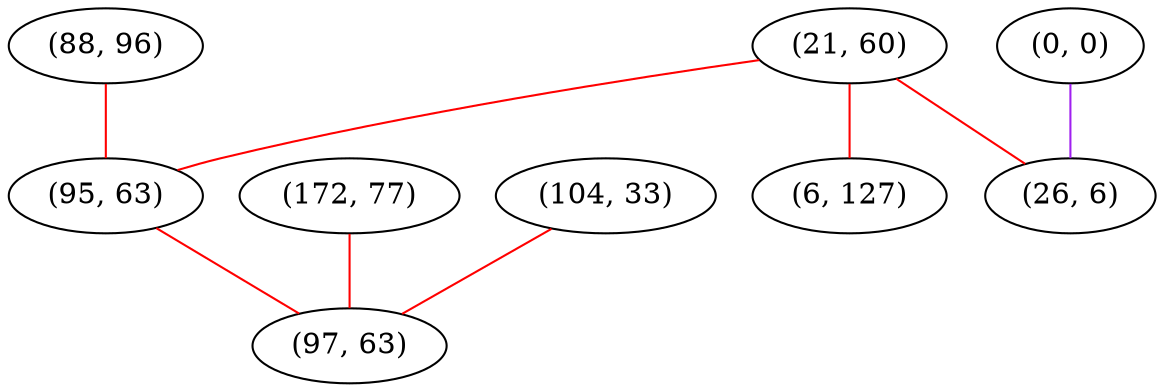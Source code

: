 graph "" {
"(88, 96)";
"(172, 77)";
"(21, 60)";
"(6, 127)";
"(104, 33)";
"(0, 0)";
"(26, 6)";
"(95, 63)";
"(97, 63)";
"(88, 96)" -- "(95, 63)"  [color=red, key=0, weight=1];
"(172, 77)" -- "(97, 63)"  [color=red, key=0, weight=1];
"(21, 60)" -- "(26, 6)"  [color=red, key=0, weight=1];
"(21, 60)" -- "(6, 127)"  [color=red, key=0, weight=1];
"(21, 60)" -- "(95, 63)"  [color=red, key=0, weight=1];
"(104, 33)" -- "(97, 63)"  [color=red, key=0, weight=1];
"(0, 0)" -- "(26, 6)"  [color=purple, key=0, weight=4];
"(95, 63)" -- "(97, 63)"  [color=red, key=0, weight=1];
}
